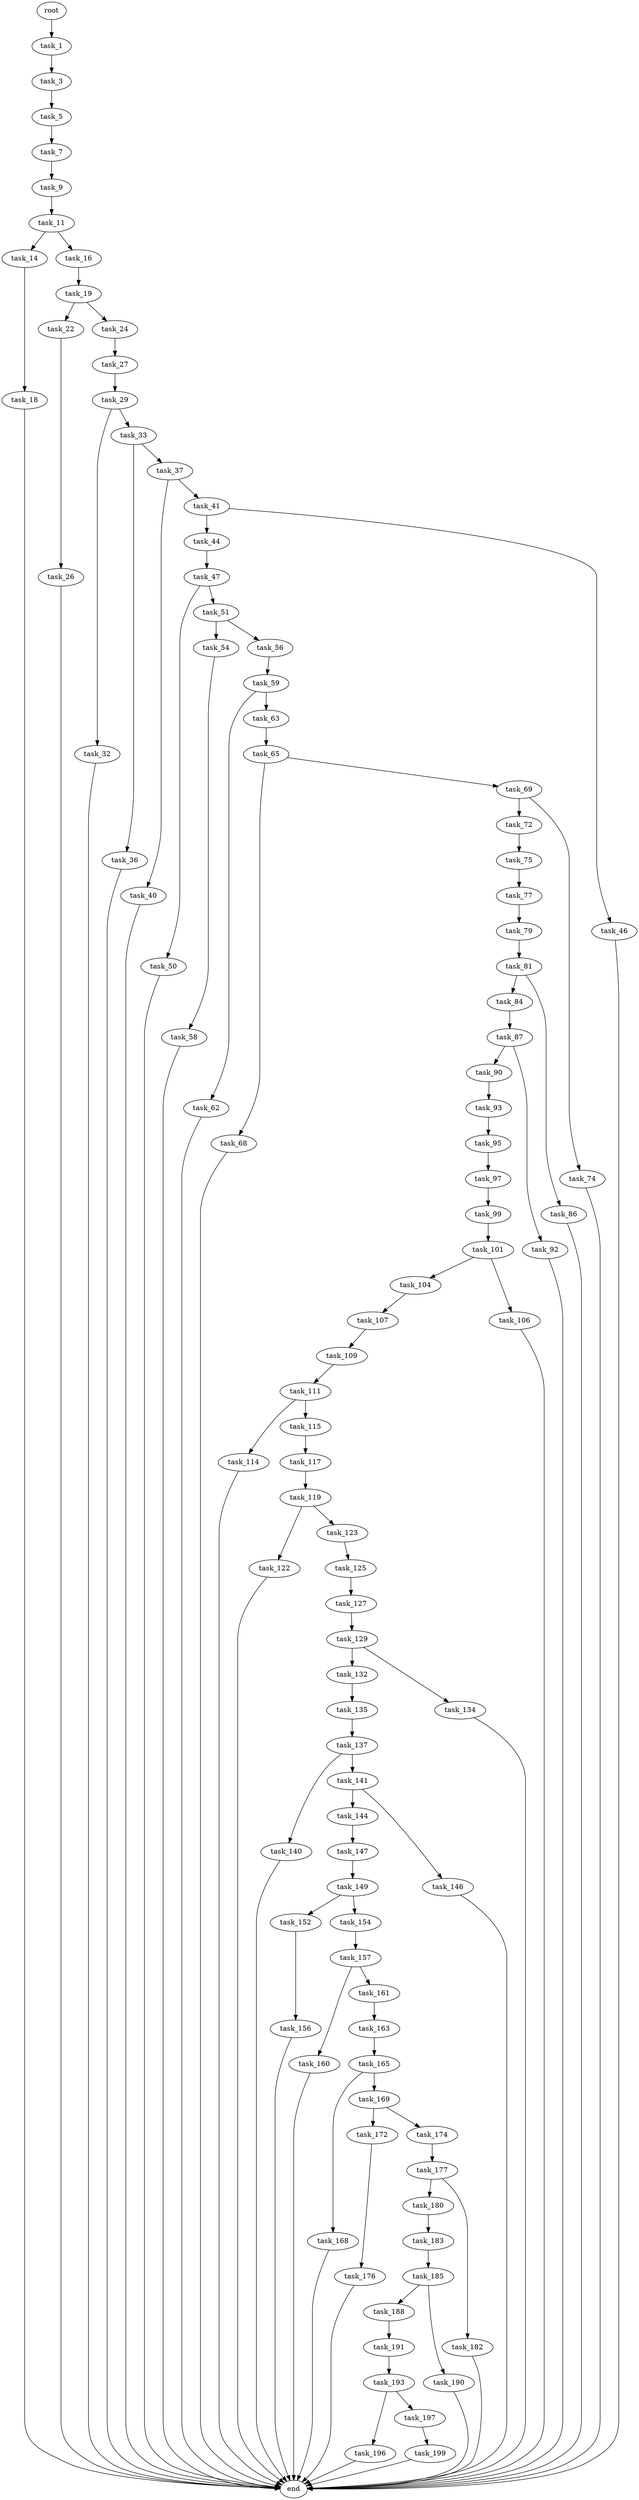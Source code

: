 digraph G {
  root [size="0.000000"];
  task_1 [size="549755813888.000000"];
  task_3 [size="68719476736.000000"];
  task_5 [size="2859243905.000000"];
  task_7 [size="549755813888.000000"];
  task_9 [size="14216895421.000000"];
  task_11 [size="1229603604193.000000"];
  task_14 [size="382445093576.000000"];
  task_16 [size="167684620761.000000"];
  task_18 [size="103844349503.000000"];
  task_19 [size="37071788584.000000"];
  end [size="0.000000"];
  task_22 [size="231928233984.000000"];
  task_24 [size="8589934592.000000"];
  task_26 [size="134217728000.000000"];
  task_27 [size="7056307509.000000"];
  task_29 [size="133440836073.000000"];
  task_32 [size="368293445632.000000"];
  task_33 [size="1073741824000.000000"];
  task_36 [size="97457050505.000000"];
  task_37 [size="3377207628.000000"];
  task_40 [size="549755813888.000000"];
  task_41 [size="914043610308.000000"];
  task_44 [size="7085673984.000000"];
  task_46 [size="23203489965.000000"];
  task_47 [size="19179370754.000000"];
  task_50 [size="980936823266.000000"];
  task_51 [size="8589934592.000000"];
  task_54 [size="8589934592.000000"];
  task_56 [size="8244603398.000000"];
  task_58 [size="1237633264.000000"];
  task_59 [size="582047921928.000000"];
  task_62 [size="134217728000.000000"];
  task_63 [size="718674349340.000000"];
  task_65 [size="1954297771.000000"];
  task_68 [size="545814598327.000000"];
  task_69 [size="87437565666.000000"];
  task_72 [size="23185475278.000000"];
  task_74 [size="1095141377445.000000"];
  task_75 [size="12521000725.000000"];
  task_77 [size="90602431458.000000"];
  task_79 [size="487699920736.000000"];
  task_81 [size="716034548.000000"];
  task_84 [size="11130534202.000000"];
  task_86 [size="368293445632.000000"];
  task_87 [size="549755813888.000000"];
  task_90 [size="45302569587.000000"];
  task_92 [size="782757789696.000000"];
  task_93 [size="39966493994.000000"];
  task_95 [size="147239685274.000000"];
  task_97 [size="6623571797.000000"];
  task_99 [size="26481362847.000000"];
  task_101 [size="782757789696.000000"];
  task_104 [size="368293445632.000000"];
  task_106 [size="155367238344.000000"];
  task_107 [size="20599302728.000000"];
  task_109 [size="134217728000.000000"];
  task_111 [size="8589934592.000000"];
  task_114 [size="549755813888.000000"];
  task_115 [size="190853671579.000000"];
  task_117 [size="368293445632.000000"];
  task_119 [size="34281601906.000000"];
  task_122 [size="17536504333.000000"];
  task_123 [size="34367202083.000000"];
  task_125 [size="50624939034.000000"];
  task_127 [size="231928233984.000000"];
  task_129 [size="41399955699.000000"];
  task_132 [size="18702220339.000000"];
  task_134 [size="68719476736.000000"];
  task_135 [size="1073741824000.000000"];
  task_137 [size="32042525162.000000"];
  task_140 [size="813229658436.000000"];
  task_141 [size="24402172397.000000"];
  task_144 [size="68719476736.000000"];
  task_146 [size="364709905135.000000"];
  task_147 [size="25541062351.000000"];
  task_149 [size="22700694384.000000"];
  task_152 [size="1167428857145.000000"];
  task_154 [size="41441967116.000000"];
  task_156 [size="17857124803.000000"];
  task_157 [size="62888653850.000000"];
  task_160 [size="2934710996.000000"];
  task_161 [size="49243300559.000000"];
  task_163 [size="334442018591.000000"];
  task_165 [size="1073741824000.000000"];
  task_168 [size="3349287989.000000"];
  task_169 [size="134217728000.000000"];
  task_172 [size="165782371968.000000"];
  task_174 [size="6179851083.000000"];
  task_176 [size="368293445632.000000"];
  task_177 [size="64866316644.000000"];
  task_180 [size="6227942342.000000"];
  task_182 [size="10978440540.000000"];
  task_183 [size="11620058670.000000"];
  task_185 [size="20343671597.000000"];
  task_188 [size="219491022066.000000"];
  task_190 [size="9056297599.000000"];
  task_191 [size="68719476736.000000"];
  task_193 [size="549755813888.000000"];
  task_196 [size="685106380.000000"];
  task_197 [size="134217728000.000000"];
  task_199 [size="3655674987.000000"];

  root -> task_1 [size="1.000000"];
  task_1 -> task_3 [size="536870912.000000"];
  task_3 -> task_5 [size="134217728.000000"];
  task_5 -> task_7 [size="75497472.000000"];
  task_7 -> task_9 [size="536870912.000000"];
  task_9 -> task_11 [size="411041792.000000"];
  task_11 -> task_14 [size="838860800.000000"];
  task_11 -> task_16 [size="838860800.000000"];
  task_14 -> task_18 [size="301989888.000000"];
  task_16 -> task_19 [size="301989888.000000"];
  task_18 -> end [size="1.000000"];
  task_19 -> task_22 [size="838860800.000000"];
  task_19 -> task_24 [size="838860800.000000"];
  task_22 -> task_26 [size="301989888.000000"];
  task_24 -> task_27 [size="33554432.000000"];
  task_26 -> end [size="1.000000"];
  task_27 -> task_29 [size="209715200.000000"];
  task_29 -> task_32 [size="209715200.000000"];
  task_29 -> task_33 [size="209715200.000000"];
  task_32 -> end [size="1.000000"];
  task_33 -> task_36 [size="838860800.000000"];
  task_33 -> task_37 [size="838860800.000000"];
  task_36 -> end [size="1.000000"];
  task_37 -> task_40 [size="75497472.000000"];
  task_37 -> task_41 [size="75497472.000000"];
  task_40 -> end [size="1.000000"];
  task_41 -> task_44 [size="838860800.000000"];
  task_41 -> task_46 [size="838860800.000000"];
  task_44 -> task_47 [size="134217728.000000"];
  task_46 -> end [size="1.000000"];
  task_47 -> task_50 [size="301989888.000000"];
  task_47 -> task_51 [size="301989888.000000"];
  task_50 -> end [size="1.000000"];
  task_51 -> task_54 [size="33554432.000000"];
  task_51 -> task_56 [size="33554432.000000"];
  task_54 -> task_58 [size="33554432.000000"];
  task_56 -> task_59 [size="209715200.000000"];
  task_58 -> end [size="1.000000"];
  task_59 -> task_62 [size="411041792.000000"];
  task_59 -> task_63 [size="411041792.000000"];
  task_62 -> end [size="1.000000"];
  task_63 -> task_65 [size="679477248.000000"];
  task_65 -> task_68 [size="33554432.000000"];
  task_65 -> task_69 [size="33554432.000000"];
  task_68 -> end [size="1.000000"];
  task_69 -> task_72 [size="75497472.000000"];
  task_69 -> task_74 [size="75497472.000000"];
  task_72 -> task_75 [size="679477248.000000"];
  task_74 -> end [size="1.000000"];
  task_75 -> task_77 [size="209715200.000000"];
  task_77 -> task_79 [size="301989888.000000"];
  task_79 -> task_81 [size="411041792.000000"];
  task_81 -> task_84 [size="33554432.000000"];
  task_81 -> task_86 [size="33554432.000000"];
  task_84 -> task_87 [size="536870912.000000"];
  task_86 -> end [size="1.000000"];
  task_87 -> task_90 [size="536870912.000000"];
  task_87 -> task_92 [size="536870912.000000"];
  task_90 -> task_93 [size="33554432.000000"];
  task_92 -> end [size="1.000000"];
  task_93 -> task_95 [size="679477248.000000"];
  task_95 -> task_97 [size="411041792.000000"];
  task_97 -> task_99 [size="209715200.000000"];
  task_99 -> task_101 [size="838860800.000000"];
  task_101 -> task_104 [size="679477248.000000"];
  task_101 -> task_106 [size="679477248.000000"];
  task_104 -> task_107 [size="411041792.000000"];
  task_106 -> end [size="1.000000"];
  task_107 -> task_109 [size="536870912.000000"];
  task_109 -> task_111 [size="209715200.000000"];
  task_111 -> task_114 [size="33554432.000000"];
  task_111 -> task_115 [size="33554432.000000"];
  task_114 -> end [size="1.000000"];
  task_115 -> task_117 [size="411041792.000000"];
  task_117 -> task_119 [size="411041792.000000"];
  task_119 -> task_122 [size="838860800.000000"];
  task_119 -> task_123 [size="838860800.000000"];
  task_122 -> end [size="1.000000"];
  task_123 -> task_125 [size="679477248.000000"];
  task_125 -> task_127 [size="838860800.000000"];
  task_127 -> task_129 [size="301989888.000000"];
  task_129 -> task_132 [size="679477248.000000"];
  task_129 -> task_134 [size="679477248.000000"];
  task_132 -> task_135 [size="411041792.000000"];
  task_134 -> end [size="1.000000"];
  task_135 -> task_137 [size="838860800.000000"];
  task_137 -> task_140 [size="838860800.000000"];
  task_137 -> task_141 [size="838860800.000000"];
  task_140 -> end [size="1.000000"];
  task_141 -> task_144 [size="411041792.000000"];
  task_141 -> task_146 [size="411041792.000000"];
  task_144 -> task_147 [size="134217728.000000"];
  task_146 -> end [size="1.000000"];
  task_147 -> task_149 [size="411041792.000000"];
  task_149 -> task_152 [size="536870912.000000"];
  task_149 -> task_154 [size="536870912.000000"];
  task_152 -> task_156 [size="838860800.000000"];
  task_154 -> task_157 [size="838860800.000000"];
  task_156 -> end [size="1.000000"];
  task_157 -> task_160 [size="75497472.000000"];
  task_157 -> task_161 [size="75497472.000000"];
  task_160 -> end [size="1.000000"];
  task_161 -> task_163 [size="838860800.000000"];
  task_163 -> task_165 [size="838860800.000000"];
  task_165 -> task_168 [size="838860800.000000"];
  task_165 -> task_169 [size="838860800.000000"];
  task_168 -> end [size="1.000000"];
  task_169 -> task_172 [size="209715200.000000"];
  task_169 -> task_174 [size="209715200.000000"];
  task_172 -> task_176 [size="134217728.000000"];
  task_174 -> task_177 [size="209715200.000000"];
  task_176 -> end [size="1.000000"];
  task_177 -> task_180 [size="134217728.000000"];
  task_177 -> task_182 [size="134217728.000000"];
  task_180 -> task_183 [size="33554432.000000"];
  task_182 -> end [size="1.000000"];
  task_183 -> task_185 [size="411041792.000000"];
  task_185 -> task_188 [size="679477248.000000"];
  task_185 -> task_190 [size="679477248.000000"];
  task_188 -> task_191 [size="411041792.000000"];
  task_190 -> end [size="1.000000"];
  task_191 -> task_193 [size="134217728.000000"];
  task_193 -> task_196 [size="536870912.000000"];
  task_193 -> task_197 [size="536870912.000000"];
  task_196 -> end [size="1.000000"];
  task_197 -> task_199 [size="209715200.000000"];
  task_199 -> end [size="1.000000"];
}

